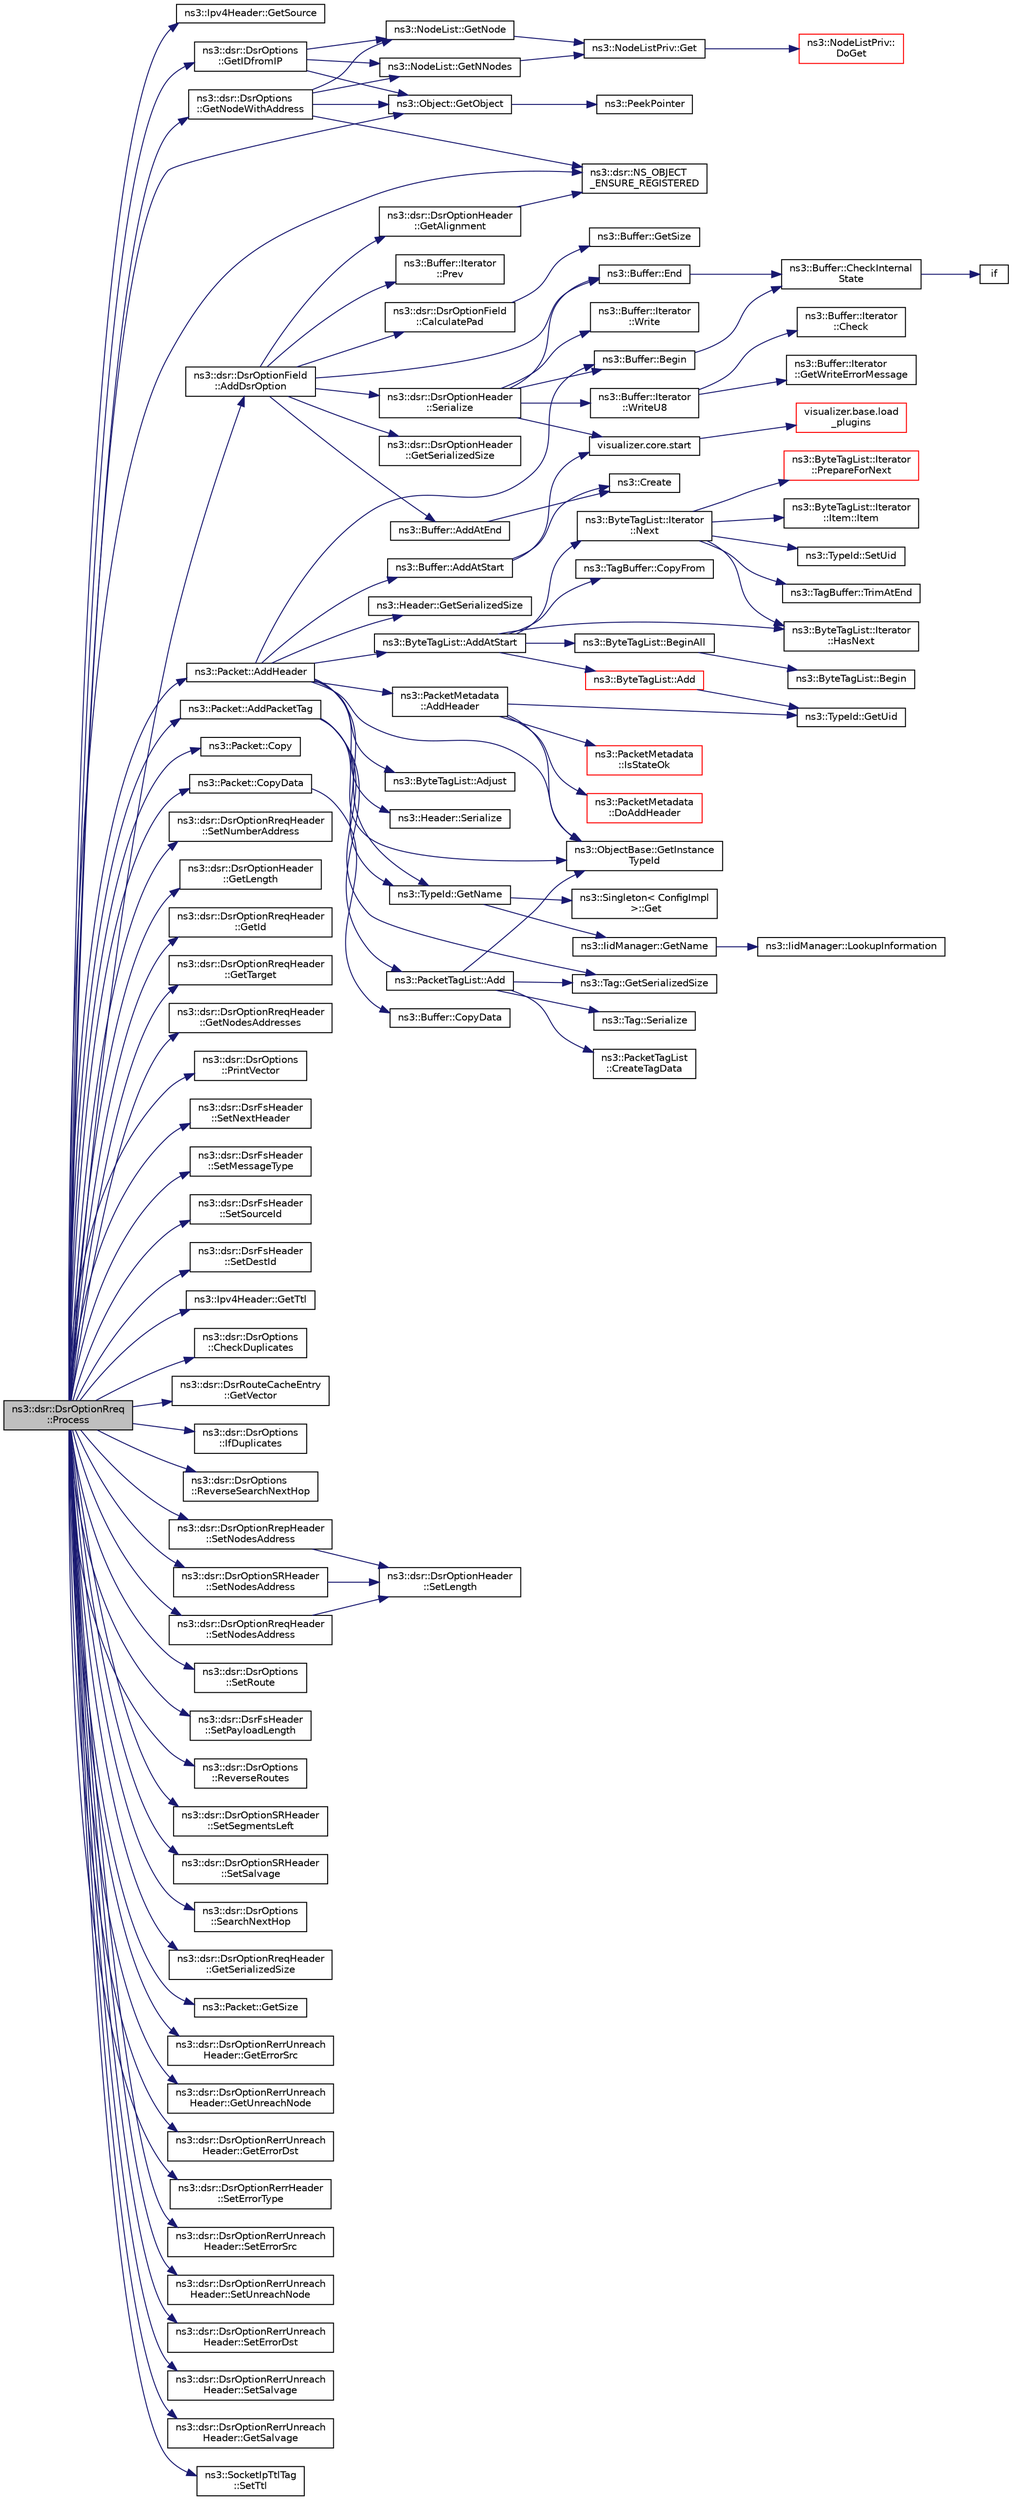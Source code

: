 digraph "ns3::dsr::DsrOptionRreq::Process"
{
  edge [fontname="Helvetica",fontsize="10",labelfontname="Helvetica",labelfontsize="10"];
  node [fontname="Helvetica",fontsize="10",shape=record];
  rankdir="LR";
  Node1 [label="ns3::dsr::DsrOptionRreq\l::Process",height=0.2,width=0.4,color="black", fillcolor="grey75", style="filled", fontcolor="black"];
  Node1 -> Node2 [color="midnightblue",fontsize="10",style="solid"];
  Node2 [label="ns3::Ipv4Header::GetSource",height=0.2,width=0.4,color="black", fillcolor="white", style="filled",URL="$d9/df1/classns3_1_1Ipv4Header.html#a350174921bb065f8f0e580d8b1dd4433"];
  Node1 -> Node3 [color="midnightblue",fontsize="10",style="solid"];
  Node3 [label="ns3::dsr::DsrOptions\l::GetNodeWithAddress",height=0.2,width=0.4,color="black", fillcolor="white", style="filled",URL="$d7/d7e/classns3_1_1dsr_1_1DsrOptions.html#a1a91f820f3d754a477a54bad547ca659",tooltip="Get the node object with Ipv4Address. "];
  Node3 -> Node4 [color="midnightblue",fontsize="10",style="solid"];
  Node4 [label="ns3::NodeList::GetNNodes",height=0.2,width=0.4,color="black", fillcolor="white", style="filled",URL="$d0/dd8/classns3_1_1NodeList.html#a1d110b1670005895dd5812baab13682a"];
  Node4 -> Node5 [color="midnightblue",fontsize="10",style="solid"];
  Node5 [label="ns3::NodeListPriv::Get",height=0.2,width=0.4,color="black", fillcolor="white", style="filled",URL="$d4/d49/classns3_1_1NodeListPriv.html#a746ce1482b3c1cf31d5a50cd55cffa92",tooltip="Get the node list object. "];
  Node5 -> Node6 [color="midnightblue",fontsize="10",style="solid"];
  Node6 [label="ns3::NodeListPriv::\lDoGet",height=0.2,width=0.4,color="red", fillcolor="white", style="filled",URL="$d4/d49/classns3_1_1NodeListPriv.html#a6f0222de939567a488905f1c6876c4ca",tooltip="Get the node list object. "];
  Node3 -> Node7 [color="midnightblue",fontsize="10",style="solid"];
  Node7 [label="ns3::NodeList::GetNode",height=0.2,width=0.4,color="black", fillcolor="white", style="filled",URL="$d0/dd8/classns3_1_1NodeList.html#a80ac09977d48d29db5c704ac8483cf6c"];
  Node7 -> Node5 [color="midnightblue",fontsize="10",style="solid"];
  Node3 -> Node8 [color="midnightblue",fontsize="10",style="solid"];
  Node8 [label="ns3::Object::GetObject",height=0.2,width=0.4,color="black", fillcolor="white", style="filled",URL="$d9/d77/classns3_1_1Object.html#a13e18c00017096c8381eb651d5bd0783"];
  Node8 -> Node9 [color="midnightblue",fontsize="10",style="solid"];
  Node9 [label="ns3::PeekPointer",height=0.2,width=0.4,color="black", fillcolor="white", style="filled",URL="$d7/d2e/namespacens3.html#af2a7557fe9afdd98d8f6f8f6e412cf5a"];
  Node3 -> Node10 [color="midnightblue",fontsize="10",style="solid"];
  Node10 [label="ns3::dsr::NS_OBJECT\l_ENSURE_REGISTERED",height=0.2,width=0.4,color="black", fillcolor="white", style="filled",URL="$d3/d79/namespacens3_1_1dsr.html#a3305a32b01d40c03c1525879a240b729"];
  Node1 -> Node8 [color="midnightblue",fontsize="10",style="solid"];
  Node1 -> Node11 [color="midnightblue",fontsize="10",style="solid"];
  Node11 [label="ns3::Packet::Copy",height=0.2,width=0.4,color="black", fillcolor="white", style="filled",URL="$dd/d7a/classns3_1_1Packet.html#a5d5c70802a5f77fc5f0001e0cfc1898b",tooltip="performs a COW copy of the packet. "];
  Node1 -> Node12 [color="midnightblue",fontsize="10",style="solid"];
  Node12 [label="ns3::Packet::CopyData",height=0.2,width=0.4,color="black", fillcolor="white", style="filled",URL="$dd/d7a/classns3_1_1Packet.html#a5a6d304b9e0d90733919ffe224b98f0d",tooltip="Copy the packet contents to a byte buffer. "];
  Node12 -> Node13 [color="midnightblue",fontsize="10",style="solid"];
  Node13 [label="ns3::Buffer::CopyData",height=0.2,width=0.4,color="black", fillcolor="white", style="filled",URL="$da/d85/classns3_1_1Buffer.html#aec4a3fd349f94e449b4b2d14dd964a4c"];
  Node1 -> Node14 [color="midnightblue",fontsize="10",style="solid"];
  Node14 [label="ns3::dsr::DsrOptionRreqHeader\l::SetNumberAddress",height=0.2,width=0.4,color="black", fillcolor="white", style="filled",URL="$d9/d21/classns3_1_1dsr_1_1DsrOptionRreqHeader.html#a1d42a53f53dc4e83173e1ced8b1520c0",tooltip="Set the number of ipv4 address. "];
  Node1 -> Node15 [color="midnightblue",fontsize="10",style="solid"];
  Node15 [label="ns3::dsr::DsrOptionHeader\l::GetLength",height=0.2,width=0.4,color="black", fillcolor="white", style="filled",URL="$da/d3b/classns3_1_1dsr_1_1DsrOptionHeader.html#a0db5f2db2771d63e9579de6824a1cd5c",tooltip="Get the option length. "];
  Node1 -> Node16 [color="midnightblue",fontsize="10",style="solid"];
  Node16 [label="ns3::dsr::DsrOptionRreqHeader\l::GetId",height=0.2,width=0.4,color="black", fillcolor="white", style="filled",URL="$d9/d21/classns3_1_1dsr_1_1DsrOptionRreqHeader.html#aec1e32e0e8bace1003424140900d53a9",tooltip="Set the request id number. "];
  Node1 -> Node17 [color="midnightblue",fontsize="10",style="solid"];
  Node17 [label="ns3::dsr::DsrOptionRreqHeader\l::GetTarget",height=0.2,width=0.4,color="black", fillcolor="white", style="filled",URL="$d9/d21/classns3_1_1dsr_1_1DsrOptionRreqHeader.html#a9f2b4c75e3e32afe948919da6a6d3a09",tooltip="Get the target ipv4 address. "];
  Node1 -> Node18 [color="midnightblue",fontsize="10",style="solid"];
  Node18 [label="ns3::dsr::DsrOptionRreqHeader\l::GetNodesAddresses",height=0.2,width=0.4,color="black", fillcolor="white", style="filled",URL="$d9/d21/classns3_1_1dsr_1_1DsrOptionRreqHeader.html#a5998beb11675cb708d9a943a01487ce6",tooltip="Get the vector of ipv4 address. "];
  Node1 -> Node19 [color="midnightblue",fontsize="10",style="solid"];
  Node19 [label="ns3::dsr::DsrOptions\l::PrintVector",height=0.2,width=0.4,color="black", fillcolor="white", style="filled",URL="$d7/d7e/classns3_1_1dsr_1_1DsrOptions.html#a44ae8e58769880ec9c0150bb28652350",tooltip="Print out the elements in the route vector. "];
  Node1 -> Node20 [color="midnightblue",fontsize="10",style="solid"];
  Node20 [label="ns3::dsr::DsrFsHeader\l::SetNextHeader",height=0.2,width=0.4,color="black", fillcolor="white", style="filled",URL="$dc/dc2/classns3_1_1dsr_1_1DsrFsHeader.html#a31fa870af83764f8de3e37b739e0df39",tooltip="Set the \"Next header\" field. "];
  Node1 -> Node21 [color="midnightblue",fontsize="10",style="solid"];
  Node21 [label="ns3::dsr::DsrFsHeader\l::SetMessageType",height=0.2,width=0.4,color="black", fillcolor="white", style="filled",URL="$dc/dc2/classns3_1_1dsr_1_1DsrFsHeader.html#ab53490ba4b796d8bc64e2387cb614808"];
  Node1 -> Node22 [color="midnightblue",fontsize="10",style="solid"];
  Node22 [label="ns3::dsr::DsrFsHeader\l::SetSourceId",height=0.2,width=0.4,color="black", fillcolor="white", style="filled",URL="$dc/dc2/classns3_1_1dsr_1_1DsrFsHeader.html#a23f04e783e7f9e900bf17f173d96f4ee"];
  Node1 -> Node23 [color="midnightblue",fontsize="10",style="solid"];
  Node23 [label="ns3::dsr::DsrOptions\l::GetIDfromIP",height=0.2,width=0.4,color="black", fillcolor="white", style="filled",URL="$d7/d7e/classns3_1_1dsr_1_1DsrOptions.html#a7e53a9a0421c607e17866e7dd0dd5440",tooltip="Get the node id with Ipv4Address. "];
  Node23 -> Node4 [color="midnightblue",fontsize="10",style="solid"];
  Node23 -> Node7 [color="midnightblue",fontsize="10",style="solid"];
  Node23 -> Node8 [color="midnightblue",fontsize="10",style="solid"];
  Node1 -> Node24 [color="midnightblue",fontsize="10",style="solid"];
  Node24 [label="ns3::dsr::DsrFsHeader\l::SetDestId",height=0.2,width=0.4,color="black", fillcolor="white", style="filled",URL="$dc/dc2/classns3_1_1dsr_1_1DsrFsHeader.html#a366ce2a526714d7d5c1b030c93cfce2b"];
  Node1 -> Node25 [color="midnightblue",fontsize="10",style="solid"];
  Node25 [label="ns3::Ipv4Header::GetTtl",height=0.2,width=0.4,color="black", fillcolor="white", style="filled",URL="$d9/df1/classns3_1_1Ipv4Header.html#a7ca7a17f9749f92d65bb5e9d25972a53"];
  Node1 -> Node26 [color="midnightblue",fontsize="10",style="solid"];
  Node26 [label="ns3::dsr::DsrOptions\l::CheckDuplicates",height=0.2,width=0.4,color="black", fillcolor="white", style="filled",URL="$d7/d7e/classns3_1_1dsr_1_1DsrOptions.html#a2d973cc79c1a784317f3b03a834a831e",tooltip="Check if the route already contains the node ip address. "];
  Node1 -> Node27 [color="midnightblue",fontsize="10",style="solid"];
  Node27 [label="ns3::dsr::DsrRouteCacheEntry\l::GetVector",height=0.2,width=0.4,color="black", fillcolor="white", style="filled",URL="$d3/d34/classns3_1_1dsr_1_1DsrRouteCacheEntry.html#ae4da0e5291ffddc5ea66df0a8085bb6c"];
  Node1 -> Node28 [color="midnightblue",fontsize="10",style="solid"];
  Node28 [label="ns3::dsr::DsrOptions\l::IfDuplicates",height=0.2,width=0.4,color="black", fillcolor="white", style="filled",URL="$d7/d7e/classns3_1_1dsr_1_1DsrOptions.html#a46fdbfab9423d644ad211c55b32ed74d",tooltip="Check if the two vectors contain duplicate or not. "];
  Node1 -> Node29 [color="midnightblue",fontsize="10",style="solid"];
  Node29 [label="ns3::dsr::DsrOptions\l::ReverseSearchNextHop",height=0.2,width=0.4,color="black", fillcolor="white", style="filled",URL="$d7/d7e/classns3_1_1dsr_1_1DsrOptions.html#a9cc1c0bdf1b57f8b2eea4d9070b26a58",tooltip="Reverse search for the next hop in the route. "];
  Node1 -> Node30 [color="midnightblue",fontsize="10",style="solid"];
  Node30 [label="ns3::dsr::DsrOptionRrepHeader\l::SetNodesAddress",height=0.2,width=0.4,color="black", fillcolor="white", style="filled",URL="$d8/d40/classns3_1_1dsr_1_1DsrOptionRrepHeader.html#a95a87c4628c000eaa4c1f375f0fe5f8d",tooltip="Set the vector of ipv4 address. "];
  Node30 -> Node31 [color="midnightblue",fontsize="10",style="solid"];
  Node31 [label="ns3::dsr::DsrOptionHeader\l::SetLength",height=0.2,width=0.4,color="black", fillcolor="white", style="filled",URL="$da/d3b/classns3_1_1dsr_1_1DsrOptionHeader.html#ac13ae881ef80b4c2fce6d59f8aa0fa3e",tooltip="Set the option length. "];
  Node1 -> Node32 [color="midnightblue",fontsize="10",style="solid"];
  Node32 [label="ns3::dsr::DsrOptions\l::SetRoute",height=0.2,width=0.4,color="black", fillcolor="white", style="filled",URL="$d7/d7e/classns3_1_1dsr_1_1DsrOptions.html#af749b76db4626ae64bc37001a5353b99",tooltip="Set the route to use for data packets, used by the option headers when sending data/control packets..."];
  Node1 -> Node33 [color="midnightblue",fontsize="10",style="solid"];
  Node33 [label="ns3::dsr::DsrFsHeader\l::SetPayloadLength",height=0.2,width=0.4,color="black", fillcolor="white", style="filled",URL="$dc/dc2/classns3_1_1dsr_1_1DsrFsHeader.html#ad5d554d06faf5eb5b98d30a5eee9c87e"];
  Node1 -> Node34 [color="midnightblue",fontsize="10",style="solid"];
  Node34 [label="ns3::dsr::DsrOptionField\l::AddDsrOption",height=0.2,width=0.4,color="black", fillcolor="white", style="filled",URL="$d7/d28/classns3_1_1dsr_1_1DsrOptionField.html#acd03d07018e22f5e2b23975fae84fb3c",tooltip="Serialize the option, prepending pad1 or padn option as necessary. "];
  Node34 -> Node35 [color="midnightblue",fontsize="10",style="solid"];
  Node35 [label="ns3::dsr::DsrOptionField\l::CalculatePad",height=0.2,width=0.4,color="black", fillcolor="white", style="filled",URL="$d7/d28/classns3_1_1dsr_1_1DsrOptionField.html#a83b979a52f0e70889f34e58ea5398433",tooltip="Calculate padding. "];
  Node35 -> Node36 [color="midnightblue",fontsize="10",style="solid"];
  Node36 [label="ns3::Buffer::GetSize",height=0.2,width=0.4,color="black", fillcolor="white", style="filled",URL="$da/d85/classns3_1_1Buffer.html#a3047b8f2dad303c6370695122f1884f0"];
  Node34 -> Node37 [color="midnightblue",fontsize="10",style="solid"];
  Node37 [label="ns3::dsr::DsrOptionHeader\l::GetAlignment",height=0.2,width=0.4,color="black", fillcolor="white", style="filled",URL="$da/d3b/classns3_1_1dsr_1_1DsrOptionHeader.html#aec0e060fd744d1c002c5b80c74a44232",tooltip="Get the Alignment requirement of this option header. "];
  Node37 -> Node10 [color="midnightblue",fontsize="10",style="solid"];
  Node34 -> Node38 [color="midnightblue",fontsize="10",style="solid"];
  Node38 [label="ns3::Buffer::AddAtEnd",height=0.2,width=0.4,color="black", fillcolor="white", style="filled",URL="$da/d85/classns3_1_1Buffer.html#a92dd87809af24fb10696fee9a9cb56cf"];
  Node38 -> Node39 [color="midnightblue",fontsize="10",style="solid"];
  Node39 [label="ns3::Create",height=0.2,width=0.4,color="black", fillcolor="white", style="filled",URL="$d2/df2/group__ptr.html#ga0406dd2d929ceac05ce39d4579fa3e4b"];
  Node34 -> Node40 [color="midnightblue",fontsize="10",style="solid"];
  Node40 [label="ns3::dsr::DsrOptionHeader\l::GetSerializedSize",height=0.2,width=0.4,color="black", fillcolor="white", style="filled",URL="$da/d3b/classns3_1_1dsr_1_1DsrOptionHeader.html#a654dd65cf8686660e0b7a32c84a432ce",tooltip="Get the serialized size of the packet. "];
  Node34 -> Node41 [color="midnightblue",fontsize="10",style="solid"];
  Node41 [label="ns3::Buffer::End",height=0.2,width=0.4,color="black", fillcolor="white", style="filled",URL="$da/d85/classns3_1_1Buffer.html#a52207c7aed7bae89fba2f9e997c82724"];
  Node41 -> Node42 [color="midnightblue",fontsize="10",style="solid"];
  Node42 [label="ns3::Buffer::CheckInternal\lState",height=0.2,width=0.4,color="black", fillcolor="white", style="filled",URL="$da/d85/classns3_1_1Buffer.html#a6202ce7f1ecc1fc7a14cc13017375d14",tooltip="Checks the internal buffer structures consistency. "];
  Node42 -> Node43 [color="midnightblue",fontsize="10",style="solid"];
  Node43 [label="if",height=0.2,width=0.4,color="black", fillcolor="white", style="filled",URL="$d8/d0e/loss__ITU1238_8m.html#a419d895abe1313c35fa353c93802647e"];
  Node34 -> Node44 [color="midnightblue",fontsize="10",style="solid"];
  Node44 [label="ns3::Buffer::Iterator\l::Prev",height=0.2,width=0.4,color="black", fillcolor="white", style="filled",URL="$d0/daf/classns3_1_1Buffer_1_1Iterator.html#a9913fb3b506a9f6efe46060531f051d8"];
  Node34 -> Node45 [color="midnightblue",fontsize="10",style="solid"];
  Node45 [label="ns3::dsr::DsrOptionHeader\l::Serialize",height=0.2,width=0.4,color="black", fillcolor="white", style="filled",URL="$da/d3b/classns3_1_1dsr_1_1DsrOptionHeader.html#a04d7999f22a25e1ccbde838e6c9bd7e1",tooltip="Serialize the packet. "];
  Node45 -> Node46 [color="midnightblue",fontsize="10",style="solid"];
  Node46 [label="visualizer.core.start",height=0.2,width=0.4,color="black", fillcolor="white", style="filled",URL="$df/d6c/namespacevisualizer_1_1core.html#a2a35e5d8a34af358b508dac8635754e0"];
  Node46 -> Node47 [color="midnightblue",fontsize="10",style="solid"];
  Node47 [label="visualizer.base.load\l_plugins",height=0.2,width=0.4,color="red", fillcolor="white", style="filled",URL="$d4/d39/namespacevisualizer_1_1base.html#ad171497a5ff1afe0a73bedaebf35448f"];
  Node45 -> Node48 [color="midnightblue",fontsize="10",style="solid"];
  Node48 [label="ns3::Buffer::Iterator\l::WriteU8",height=0.2,width=0.4,color="black", fillcolor="white", style="filled",URL="$d0/daf/classns3_1_1Buffer_1_1Iterator.html#a3c7bacca6cbb821c9d14fa4626b7ae16"];
  Node48 -> Node49 [color="midnightblue",fontsize="10",style="solid"];
  Node49 [label="ns3::Buffer::Iterator\l::Check",height=0.2,width=0.4,color="black", fillcolor="white", style="filled",URL="$d0/daf/classns3_1_1Buffer_1_1Iterator.html#af8d294593fd36e8b55124bdfba3d0152"];
  Node48 -> Node50 [color="midnightblue",fontsize="10",style="solid"];
  Node50 [label="ns3::Buffer::Iterator\l::GetWriteErrorMessage",height=0.2,width=0.4,color="black", fillcolor="white", style="filled",URL="$d0/daf/classns3_1_1Buffer_1_1Iterator.html#ae37b790336264f34d65971231c3ed1f1",tooltip="Returns an appropriate message indicating a write error. "];
  Node45 -> Node51 [color="midnightblue",fontsize="10",style="solid"];
  Node51 [label="ns3::Buffer::Iterator\l::Write",height=0.2,width=0.4,color="black", fillcolor="white", style="filled",URL="$d0/daf/classns3_1_1Buffer_1_1Iterator.html#a087b4e6b5d038544c750c741e8932d69"];
  Node45 -> Node52 [color="midnightblue",fontsize="10",style="solid"];
  Node52 [label="ns3::Buffer::Begin",height=0.2,width=0.4,color="black", fillcolor="white", style="filled",URL="$da/d85/classns3_1_1Buffer.html#a893d4bf50df13e730b6cd0fda91b967f"];
  Node52 -> Node42 [color="midnightblue",fontsize="10",style="solid"];
  Node45 -> Node41 [color="midnightblue",fontsize="10",style="solid"];
  Node1 -> Node53 [color="midnightblue",fontsize="10",style="solid"];
  Node53 [label="ns3::Packet::AddHeader",height=0.2,width=0.4,color="black", fillcolor="white", style="filled",URL="$dd/d7a/classns3_1_1Packet.html#a465108c595a0bc592095cbcab1832ed8",tooltip="Add header to this packet. "];
  Node53 -> Node54 [color="midnightblue",fontsize="10",style="solid"];
  Node54 [label="ns3::Header::GetSerializedSize",height=0.2,width=0.4,color="black", fillcolor="white", style="filled",URL="$d6/dae/classns3_1_1Header.html#a6ef0497eabc1b1fb0ad42738eb73f934"];
  Node53 -> Node55 [color="midnightblue",fontsize="10",style="solid"];
  Node55 [label="ns3::ObjectBase::GetInstance\lTypeId",height=0.2,width=0.4,color="black", fillcolor="white", style="filled",URL="$d2/dac/classns3_1_1ObjectBase.html#abe5b43a6f5b99a92a4c3122db31f06fb"];
  Node53 -> Node56 [color="midnightblue",fontsize="10",style="solid"];
  Node56 [label="ns3::TypeId::GetName",height=0.2,width=0.4,color="black", fillcolor="white", style="filled",URL="$d6/d11/classns3_1_1TypeId.html#aa3c41c79ae428b3cb396a9c6bb3ef314"];
  Node56 -> Node57 [color="midnightblue",fontsize="10",style="solid"];
  Node57 [label="ns3::Singleton\< ConfigImpl\l \>::Get",height=0.2,width=0.4,color="black", fillcolor="white", style="filled",URL="$d8/d77/classns3_1_1Singleton.html#a80a2cd3c25a27ea72add7a9f7a141ffa"];
  Node56 -> Node58 [color="midnightblue",fontsize="10",style="solid"];
  Node58 [label="ns3::IidManager::GetName",height=0.2,width=0.4,color="black", fillcolor="white", style="filled",URL="$d4/d1c/classns3_1_1IidManager.html#a5d68d0f0f44594dcdec239dbdb5bf53c"];
  Node58 -> Node59 [color="midnightblue",fontsize="10",style="solid"];
  Node59 [label="ns3::IidManager::LookupInformation",height=0.2,width=0.4,color="black", fillcolor="white", style="filled",URL="$d4/d1c/classns3_1_1IidManager.html#a6b1f4ba2815dba27a377e8a8db2384cf"];
  Node53 -> Node60 [color="midnightblue",fontsize="10",style="solid"];
  Node60 [label="ns3::Buffer::AddAtStart",height=0.2,width=0.4,color="black", fillcolor="white", style="filled",URL="$da/d85/classns3_1_1Buffer.html#a8abd8164c3671d3dadc98fc66fade7b1"];
  Node60 -> Node46 [color="midnightblue",fontsize="10",style="solid"];
  Node60 -> Node39 [color="midnightblue",fontsize="10",style="solid"];
  Node53 -> Node61 [color="midnightblue",fontsize="10",style="solid"];
  Node61 [label="ns3::ByteTagList::Adjust",height=0.2,width=0.4,color="black", fillcolor="white", style="filled",URL="$dd/d64/classns3_1_1ByteTagList.html#a1fec06d7e6daaf8039cf2a148e4090f2"];
  Node53 -> Node62 [color="midnightblue",fontsize="10",style="solid"];
  Node62 [label="ns3::ByteTagList::AddAtStart",height=0.2,width=0.4,color="black", fillcolor="white", style="filled",URL="$dd/d64/classns3_1_1ByteTagList.html#acb4563fbe4299c55af41ba7a166b71d5"];
  Node62 -> Node63 [color="midnightblue",fontsize="10",style="solid"];
  Node63 [label="ns3::ByteTagList::BeginAll",height=0.2,width=0.4,color="black", fillcolor="white", style="filled",URL="$dd/d64/classns3_1_1ByteTagList.html#ac4f33846ef6a84a64ede38b2de1564ba",tooltip="Returns an iterator pointing to the very first tag in this list. "];
  Node63 -> Node64 [color="midnightblue",fontsize="10",style="solid"];
  Node64 [label="ns3::ByteTagList::Begin",height=0.2,width=0.4,color="black", fillcolor="white", style="filled",URL="$dd/d64/classns3_1_1ByteTagList.html#acee7b77907ef44826712a630443493e7"];
  Node62 -> Node65 [color="midnightblue",fontsize="10",style="solid"];
  Node65 [label="ns3::ByteTagList::Iterator\l::HasNext",height=0.2,width=0.4,color="black", fillcolor="white", style="filled",URL="$de/dc7/classns3_1_1ByteTagList_1_1Iterator.html#aa1c5eb37f289d0eef8dfaf687498eaec",tooltip="Used to determine if the iterator is at the end of the byteTagList. "];
  Node62 -> Node66 [color="midnightblue",fontsize="10",style="solid"];
  Node66 [label="ns3::ByteTagList::Iterator\l::Next",height=0.2,width=0.4,color="black", fillcolor="white", style="filled",URL="$de/dc7/classns3_1_1ByteTagList_1_1Iterator.html#af521864d800baab1d9c5262f59ce4433",tooltip="Returns the next Item from the ByteTagList. "];
  Node66 -> Node65 [color="midnightblue",fontsize="10",style="solid"];
  Node66 -> Node67 [color="midnightblue",fontsize="10",style="solid"];
  Node67 [label="ns3::ByteTagList::Iterator\l::Item::Item",height=0.2,width=0.4,color="black", fillcolor="white", style="filled",URL="$d5/da6/structns3_1_1ByteTagList_1_1Iterator_1_1Item.html#acbefc31279faa7437e5ee3c88a16d925",tooltip="constructs an item with the given TagBuffer "];
  Node66 -> Node68 [color="midnightblue",fontsize="10",style="solid"];
  Node68 [label="ns3::TypeId::SetUid",height=0.2,width=0.4,color="black", fillcolor="white", style="filled",URL="$d6/d11/classns3_1_1TypeId.html#a85ebe2aebd1cbf13dea9d731e3081481"];
  Node66 -> Node69 [color="midnightblue",fontsize="10",style="solid"];
  Node69 [label="ns3::TagBuffer::TrimAtEnd",height=0.2,width=0.4,color="black", fillcolor="white", style="filled",URL="$d6/ded/classns3_1_1TagBuffer.html#a163314c17e95305cecd202eb0496affa",tooltip="Trim some space from the end. "];
  Node66 -> Node70 [color="midnightblue",fontsize="10",style="solid"];
  Node70 [label="ns3::ByteTagList::Iterator\l::PrepareForNext",height=0.2,width=0.4,color="red", fillcolor="white", style="filled",URL="$de/dc7/classns3_1_1ByteTagList_1_1Iterator.html#afeebeb2923b6d7d908b0868d9e4750e5",tooltip="Prepare the iterator for the next tag. "];
  Node62 -> Node71 [color="midnightblue",fontsize="10",style="solid"];
  Node71 [label="ns3::ByteTagList::Add",height=0.2,width=0.4,color="red", fillcolor="white", style="filled",URL="$dd/d64/classns3_1_1ByteTagList.html#ac970192e923afc561a304d17af4b8a52"];
  Node71 -> Node72 [color="midnightblue",fontsize="10",style="solid"];
  Node72 [label="ns3::TypeId::GetUid",height=0.2,width=0.4,color="black", fillcolor="white", style="filled",URL="$d6/d11/classns3_1_1TypeId.html#acd3e41de6340d06299f4fd63e2ed8da0"];
  Node62 -> Node73 [color="midnightblue",fontsize="10",style="solid"];
  Node73 [label="ns3::TagBuffer::CopyFrom",height=0.2,width=0.4,color="black", fillcolor="white", style="filled",URL="$d6/ded/classns3_1_1TagBuffer.html#afe07a9e117449ff5b5d5857291671349",tooltip="Copy the nternal structure of another TagBuffer. "];
  Node53 -> Node74 [color="midnightblue",fontsize="10",style="solid"];
  Node74 [label="ns3::Header::Serialize",height=0.2,width=0.4,color="black", fillcolor="white", style="filled",URL="$d6/dae/classns3_1_1Header.html#afb61f1aac69ff8349a6bfe521fab5404"];
  Node53 -> Node52 [color="midnightblue",fontsize="10",style="solid"];
  Node53 -> Node75 [color="midnightblue",fontsize="10",style="solid"];
  Node75 [label="ns3::PacketMetadata\l::AddHeader",height=0.2,width=0.4,color="black", fillcolor="white", style="filled",URL="$d1/db1/classns3_1_1PacketMetadata.html#abdce736c4c5f647242f0808c0d2f9249",tooltip="Add an header. "];
  Node75 -> Node76 [color="midnightblue",fontsize="10",style="solid"];
  Node76 [label="ns3::PacketMetadata\l::IsStateOk",height=0.2,width=0.4,color="red", fillcolor="white", style="filled",URL="$d1/db1/classns3_1_1PacketMetadata.html#a208d3163e28704438cdd4d30318e489c",tooltip="Check if the metadata state is ok. "];
  Node75 -> Node55 [color="midnightblue",fontsize="10",style="solid"];
  Node75 -> Node72 [color="midnightblue",fontsize="10",style="solid"];
  Node75 -> Node77 [color="midnightblue",fontsize="10",style="solid"];
  Node77 [label="ns3::PacketMetadata\l::DoAddHeader",height=0.2,width=0.4,color="red", fillcolor="white", style="filled",URL="$d1/db1/classns3_1_1PacketMetadata.html#ae5ad09674e28733405c49b2655c51a5a",tooltip="Add an header. "];
  Node1 -> Node78 [color="midnightblue",fontsize="10",style="solid"];
  Node78 [label="ns3::dsr::DsrOptions\l::ReverseRoutes",height=0.2,width=0.4,color="black", fillcolor="white", style="filled",URL="$d7/d7e/classns3_1_1dsr_1_1DsrOptions.html#a49547f030b51a51499c36f9b5802ec3c",tooltip="Reverse the routes. "];
  Node1 -> Node79 [color="midnightblue",fontsize="10",style="solid"];
  Node79 [label="ns3::dsr::DsrOptionSRHeader\l::SetNodesAddress",height=0.2,width=0.4,color="black", fillcolor="white", style="filled",URL="$dc/d0a/classns3_1_1dsr_1_1DsrOptionSRHeader.html#aede4f60ddf515ed837f9c0d64cf8dadd",tooltip="Set the vector of ipv4 address. "];
  Node79 -> Node31 [color="midnightblue",fontsize="10",style="solid"];
  Node1 -> Node80 [color="midnightblue",fontsize="10",style="solid"];
  Node80 [label="ns3::dsr::DsrOptionSRHeader\l::SetSegmentsLeft",height=0.2,width=0.4,color="black", fillcolor="white", style="filled",URL="$dc/d0a/classns3_1_1dsr_1_1DsrOptionSRHeader.html#ab4f451b0b38ab65c84c18d0c3cbb5fd9"];
  Node1 -> Node81 [color="midnightblue",fontsize="10",style="solid"];
  Node81 [label="ns3::dsr::DsrOptionSRHeader\l::SetSalvage",height=0.2,width=0.4,color="black", fillcolor="white", style="filled",URL="$dc/d0a/classns3_1_1dsr_1_1DsrOptionSRHeader.html#a70a69c4774bf6dc7d5e840a2e5e67b71"];
  Node1 -> Node82 [color="midnightblue",fontsize="10",style="solid"];
  Node82 [label="ns3::dsr::DsrOptions\l::SearchNextHop",height=0.2,width=0.4,color="black", fillcolor="white", style="filled",URL="$d7/d7e/classns3_1_1dsr_1_1DsrOptions.html#a061c66ba810a71ae227371a45cc30cc0",tooltip="Search for the next hop in the route. "];
  Node1 -> Node83 [color="midnightblue",fontsize="10",style="solid"];
  Node83 [label="ns3::dsr::DsrOptionRreqHeader\l::GetSerializedSize",height=0.2,width=0.4,color="black", fillcolor="white", style="filled",URL="$d9/d21/classns3_1_1dsr_1_1DsrOptionRreqHeader.html#a59c68025fee70452ca93348d5ab7e47f",tooltip="Get the serialized size of the packet. "];
  Node1 -> Node84 [color="midnightblue",fontsize="10",style="solid"];
  Node84 [label="ns3::dsr::DsrOptionRreqHeader\l::SetNodesAddress",height=0.2,width=0.4,color="black", fillcolor="white", style="filled",URL="$d9/d21/classns3_1_1dsr_1_1DsrOptionRreqHeader.html#a0bff4d1e588cb2c91ad8b48cf5e551bb",tooltip="Set the vector of ipv4 address. "];
  Node84 -> Node31 [color="midnightblue",fontsize="10",style="solid"];
  Node1 -> Node85 [color="midnightblue",fontsize="10",style="solid"];
  Node85 [label="ns3::Packet::GetSize",height=0.2,width=0.4,color="black", fillcolor="white", style="filled",URL="$dd/d7a/classns3_1_1Packet.html#a462855c9929954d4301a4edfe55f4f1c",tooltip="Returns the the size in bytes of the packet (including the zero-filled initial payload). "];
  Node1 -> Node86 [color="midnightblue",fontsize="10",style="solid"];
  Node86 [label="ns3::dsr::DsrOptionRerrUnreach\lHeader::GetErrorSrc",height=0.2,width=0.4,color="black", fillcolor="white", style="filled",URL="$d0/d90/classns3_1_1dsr_1_1DsrOptionRerrUnreachHeader.html#af20fee94c77b871730fae3e29b4a0f4a",tooltip="Get the route error source address. "];
  Node1 -> Node87 [color="midnightblue",fontsize="10",style="solid"];
  Node87 [label="ns3::dsr::DsrOptionRerrUnreach\lHeader::GetUnreachNode",height=0.2,width=0.4,color="black", fillcolor="white", style="filled",URL="$d0/d90/classns3_1_1dsr_1_1DsrOptionRerrUnreachHeader.html#a25398f4ae81b699369559c861404e0b9",tooltip="Get the unreachable node ip address. "];
  Node1 -> Node88 [color="midnightblue",fontsize="10",style="solid"];
  Node88 [label="ns3::dsr::DsrOptionRerrUnreach\lHeader::GetErrorDst",height=0.2,width=0.4,color="black", fillcolor="white", style="filled",URL="$d0/d90/classns3_1_1dsr_1_1DsrOptionRerrUnreachHeader.html#ad52af57129fd6d28969a2a1f256b5cd5",tooltip="Get the error destination ip address. "];
  Node1 -> Node89 [color="midnightblue",fontsize="10",style="solid"];
  Node89 [label="ns3::dsr::DsrOptionRerrHeader\l::SetErrorType",height=0.2,width=0.4,color="black", fillcolor="white", style="filled",URL="$d6/d26/classns3_1_1dsr_1_1DsrOptionRerrHeader.html#a276e77bd18c2df8bee92759f6d789701",tooltip="Set the route error type. "];
  Node1 -> Node90 [color="midnightblue",fontsize="10",style="solid"];
  Node90 [label="ns3::dsr::DsrOptionRerrUnreach\lHeader::SetErrorSrc",height=0.2,width=0.4,color="black", fillcolor="white", style="filled",URL="$d0/d90/classns3_1_1dsr_1_1DsrOptionRerrUnreachHeader.html#a0d7151da0f101bea94a9c352a7b7174a",tooltip="Set the route error source address. "];
  Node1 -> Node91 [color="midnightblue",fontsize="10",style="solid"];
  Node91 [label="ns3::dsr::DsrOptionRerrUnreach\lHeader::SetUnreachNode",height=0.2,width=0.4,color="black", fillcolor="white", style="filled",URL="$d0/d90/classns3_1_1dsr_1_1DsrOptionRerrUnreachHeader.html#a6cf82ac792fab829e8a04fb87ec339d4",tooltip="Set the unreachable node ip address. "];
  Node1 -> Node92 [color="midnightblue",fontsize="10",style="solid"];
  Node92 [label="ns3::dsr::DsrOptionRerrUnreach\lHeader::SetErrorDst",height=0.2,width=0.4,color="black", fillcolor="white", style="filled",URL="$d0/d90/classns3_1_1dsr_1_1DsrOptionRerrUnreachHeader.html#a6d4c996ae8b40494c715ff64261aa317",tooltip="Set the error destination ip address. "];
  Node1 -> Node93 [color="midnightblue",fontsize="10",style="solid"];
  Node93 [label="ns3::dsr::DsrOptionRerrUnreach\lHeader::SetSalvage",height=0.2,width=0.4,color="black", fillcolor="white", style="filled",URL="$d0/d90/classns3_1_1dsr_1_1DsrOptionRerrUnreachHeader.html#aa7dd64d6de9c3c474813cbe484e9d773",tooltip="Set the salvage value of the packet. "];
  Node1 -> Node94 [color="midnightblue",fontsize="10",style="solid"];
  Node94 [label="ns3::dsr::DsrOptionRerrUnreach\lHeader::GetSalvage",height=0.2,width=0.4,color="black", fillcolor="white", style="filled",URL="$d0/d90/classns3_1_1dsr_1_1DsrOptionRerrUnreachHeader.html#accb89e9b2908de0a0fcd4db3a0ec2246",tooltip="Get the salvage value of the packet. "];
  Node1 -> Node95 [color="midnightblue",fontsize="10",style="solid"];
  Node95 [label="ns3::SocketIpTtlTag\l::SetTtl",height=0.2,width=0.4,color="black", fillcolor="white", style="filled",URL="$df/db8/classns3_1_1SocketIpTtlTag.html#a48f236b4dde3533b9ab16372cf6c5237",tooltip="Set the tag&#39;s TTL. "];
  Node1 -> Node96 [color="midnightblue",fontsize="10",style="solid"];
  Node96 [label="ns3::Packet::AddPacketTag",height=0.2,width=0.4,color="black", fillcolor="white", style="filled",URL="$dd/d7a/classns3_1_1Packet.html#a7400b8655852f5271c5957250d0141af",tooltip="Add a packet tag. "];
  Node96 -> Node55 [color="midnightblue",fontsize="10",style="solid"];
  Node96 -> Node56 [color="midnightblue",fontsize="10",style="solid"];
  Node96 -> Node97 [color="midnightblue",fontsize="10",style="solid"];
  Node97 [label="ns3::Tag::GetSerializedSize",height=0.2,width=0.4,color="black", fillcolor="white", style="filled",URL="$d0/d79/classns3_1_1Tag.html#a01c8efdea943fd8cce2ef5d4d67eefa6"];
  Node96 -> Node98 [color="midnightblue",fontsize="10",style="solid"];
  Node98 [label="ns3::PacketTagList::Add",height=0.2,width=0.4,color="black", fillcolor="white", style="filled",URL="$dd/d19/classns3_1_1PacketTagList.html#a37f008b6f336f3ac6232d558b93e8a6e"];
  Node98 -> Node55 [color="midnightblue",fontsize="10",style="solid"];
  Node98 -> Node99 [color="midnightblue",fontsize="10",style="solid"];
  Node99 [label="ns3::PacketTagList\l::CreateTagData",height=0.2,width=0.4,color="black", fillcolor="white", style="filled",URL="$dd/d19/classns3_1_1PacketTagList.html#abfab9cfb3a21336e2f7962cc51fcff94"];
  Node98 -> Node97 [color="midnightblue",fontsize="10",style="solid"];
  Node98 -> Node100 [color="midnightblue",fontsize="10",style="solid"];
  Node100 [label="ns3::Tag::Serialize",height=0.2,width=0.4,color="black", fillcolor="white", style="filled",URL="$d0/d79/classns3_1_1Tag.html#ac9aa7c4f923da5d2c82de94690101dc3"];
  Node1 -> Node10 [color="midnightblue",fontsize="10",style="solid"];
}

